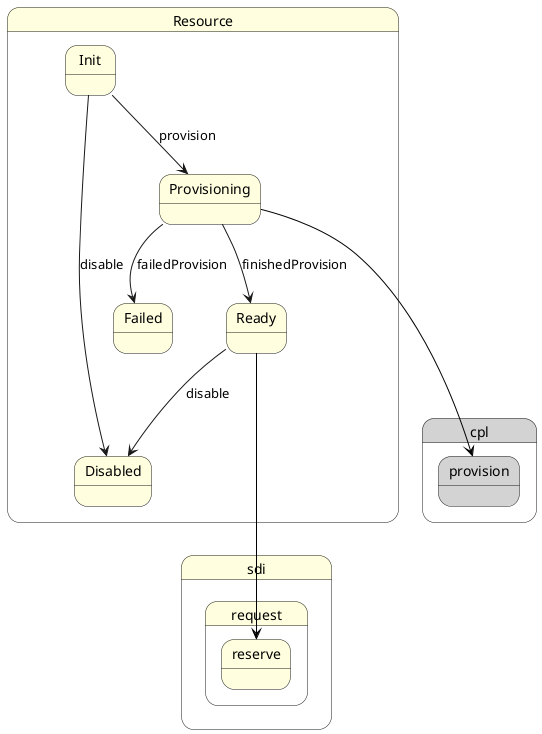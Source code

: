 @startuml



state Resource #lightyellow {

    state Init #lightyellow {
    }

    state Provisioning #lightyellow {
    }

    state Failed #lightyellow {
    }

    state Ready #lightyellow {
    }

    state Disabled #lightyellow {
    }

}


Init --> Provisioning : provision

Init --> Disabled : disable

Provisioning --> Ready : finishedProvision

Provisioning --> Failed : failedProvision

Ready --> Disabled : disable



 state "cpl" as cpl #lightgray {
state "provision" as cplprovision #lightgray {
}
}

 Provisioning -[#black]--> cplprovision
 
 state "sdi" as sdi #lightyellow {
state "request" as sdirequest #lightyellow {
state "reserve" as sdirequestreserve #lightyellow {
}
}
}

 Ready -[#black]--> sdirequestreserve
 

@enduml
